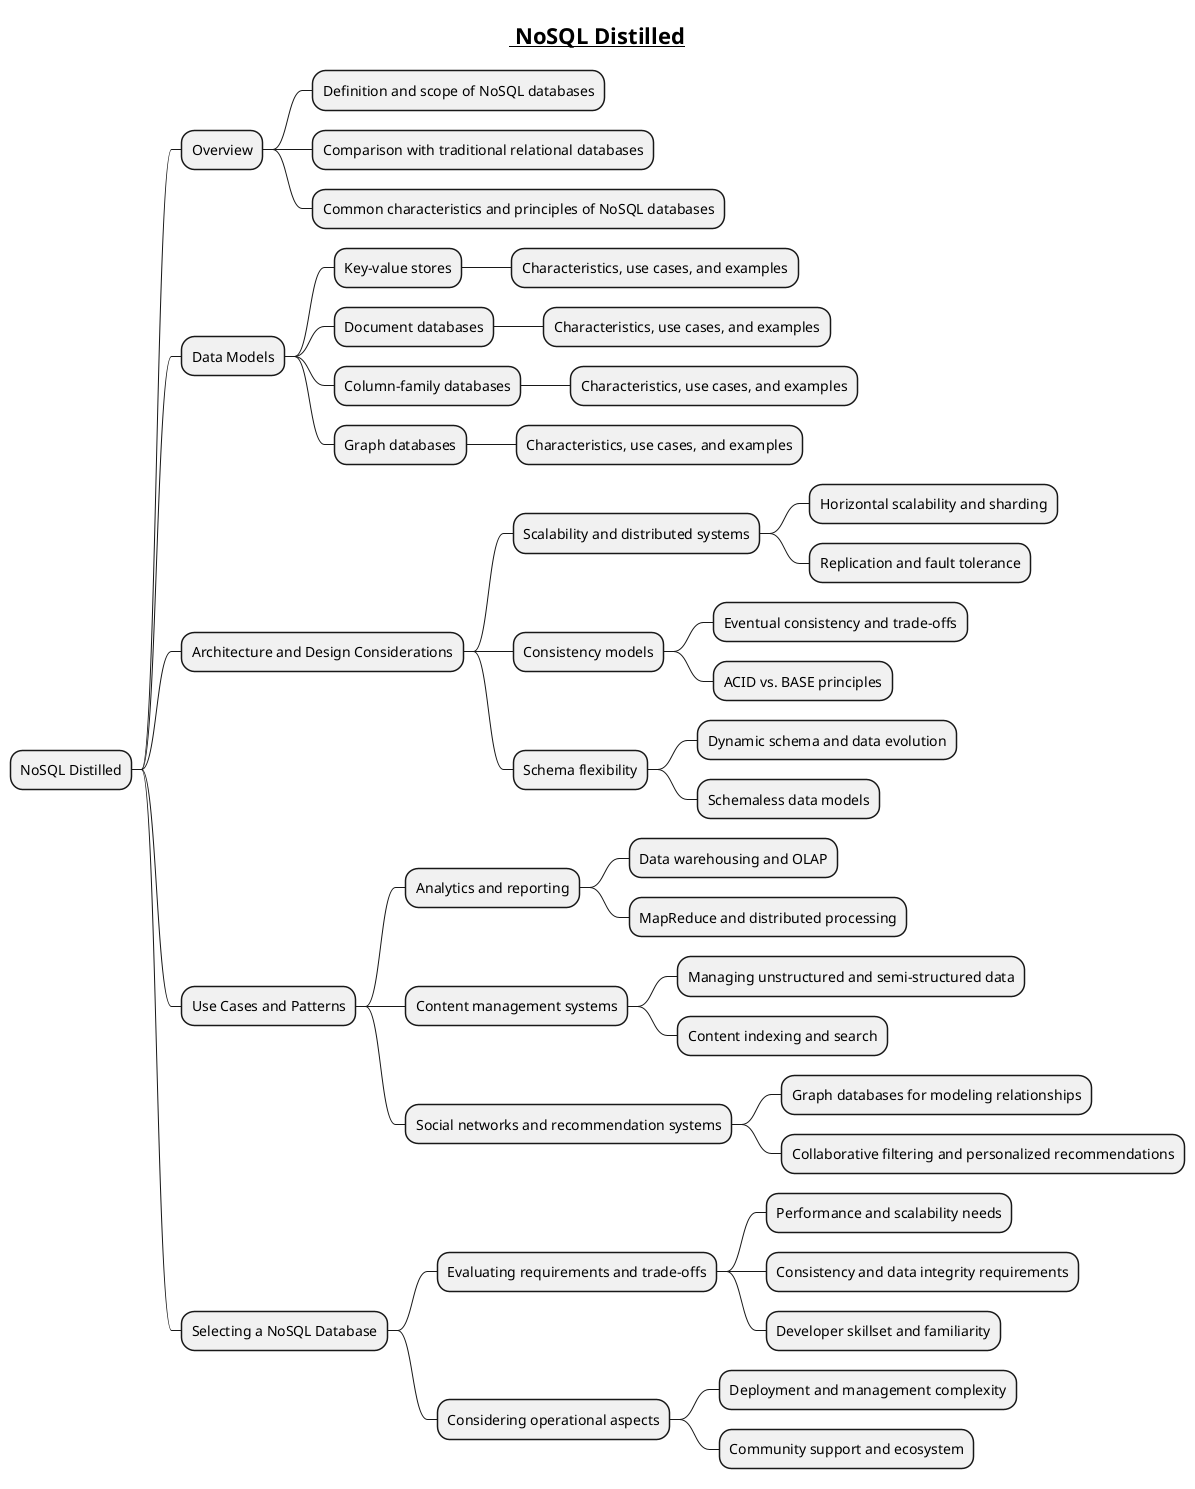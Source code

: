 @startmindmap
title =__ NoSQL Distilled__
* NoSQL Distilled
** Overview
*** Definition and scope of NoSQL databases
*** Comparison with traditional relational databases
*** Common characteristics and principles of NoSQL databases
** Data Models
*** Key-value stores
**** Characteristics, use cases, and examples
*** Document databases
**** Characteristics, use cases, and examples
*** Column-family databases
**** Characteristics, use cases, and examples
*** Graph databases
**** Characteristics, use cases, and examples
** Architecture and Design Considerations
*** Scalability and distributed systems
**** Horizontal scalability and sharding
**** Replication and fault tolerance
*** Consistency models
**** Eventual consistency and trade-offs
**** ACID vs. BASE principles
*** Schema flexibility
**** Dynamic schema and data evolution
**** Schemaless data models
** Use Cases and Patterns
*** Analytics and reporting
**** Data warehousing and OLAP
**** MapReduce and distributed processing
*** Content management systems
**** Managing unstructured and semi-structured data
**** Content indexing and search
*** Social networks and recommendation systems
**** Graph databases for modeling relationships
**** Collaborative filtering and personalized recommendations
** Selecting a NoSQL Database
*** Evaluating requirements and trade-offs
**** Performance and scalability needs
**** Consistency and data integrity requirements
**** Developer skillset and familiarity
*** Considering operational aspects
**** Deployment and management complexity
**** Community support and ecosystem
@endmindmap
